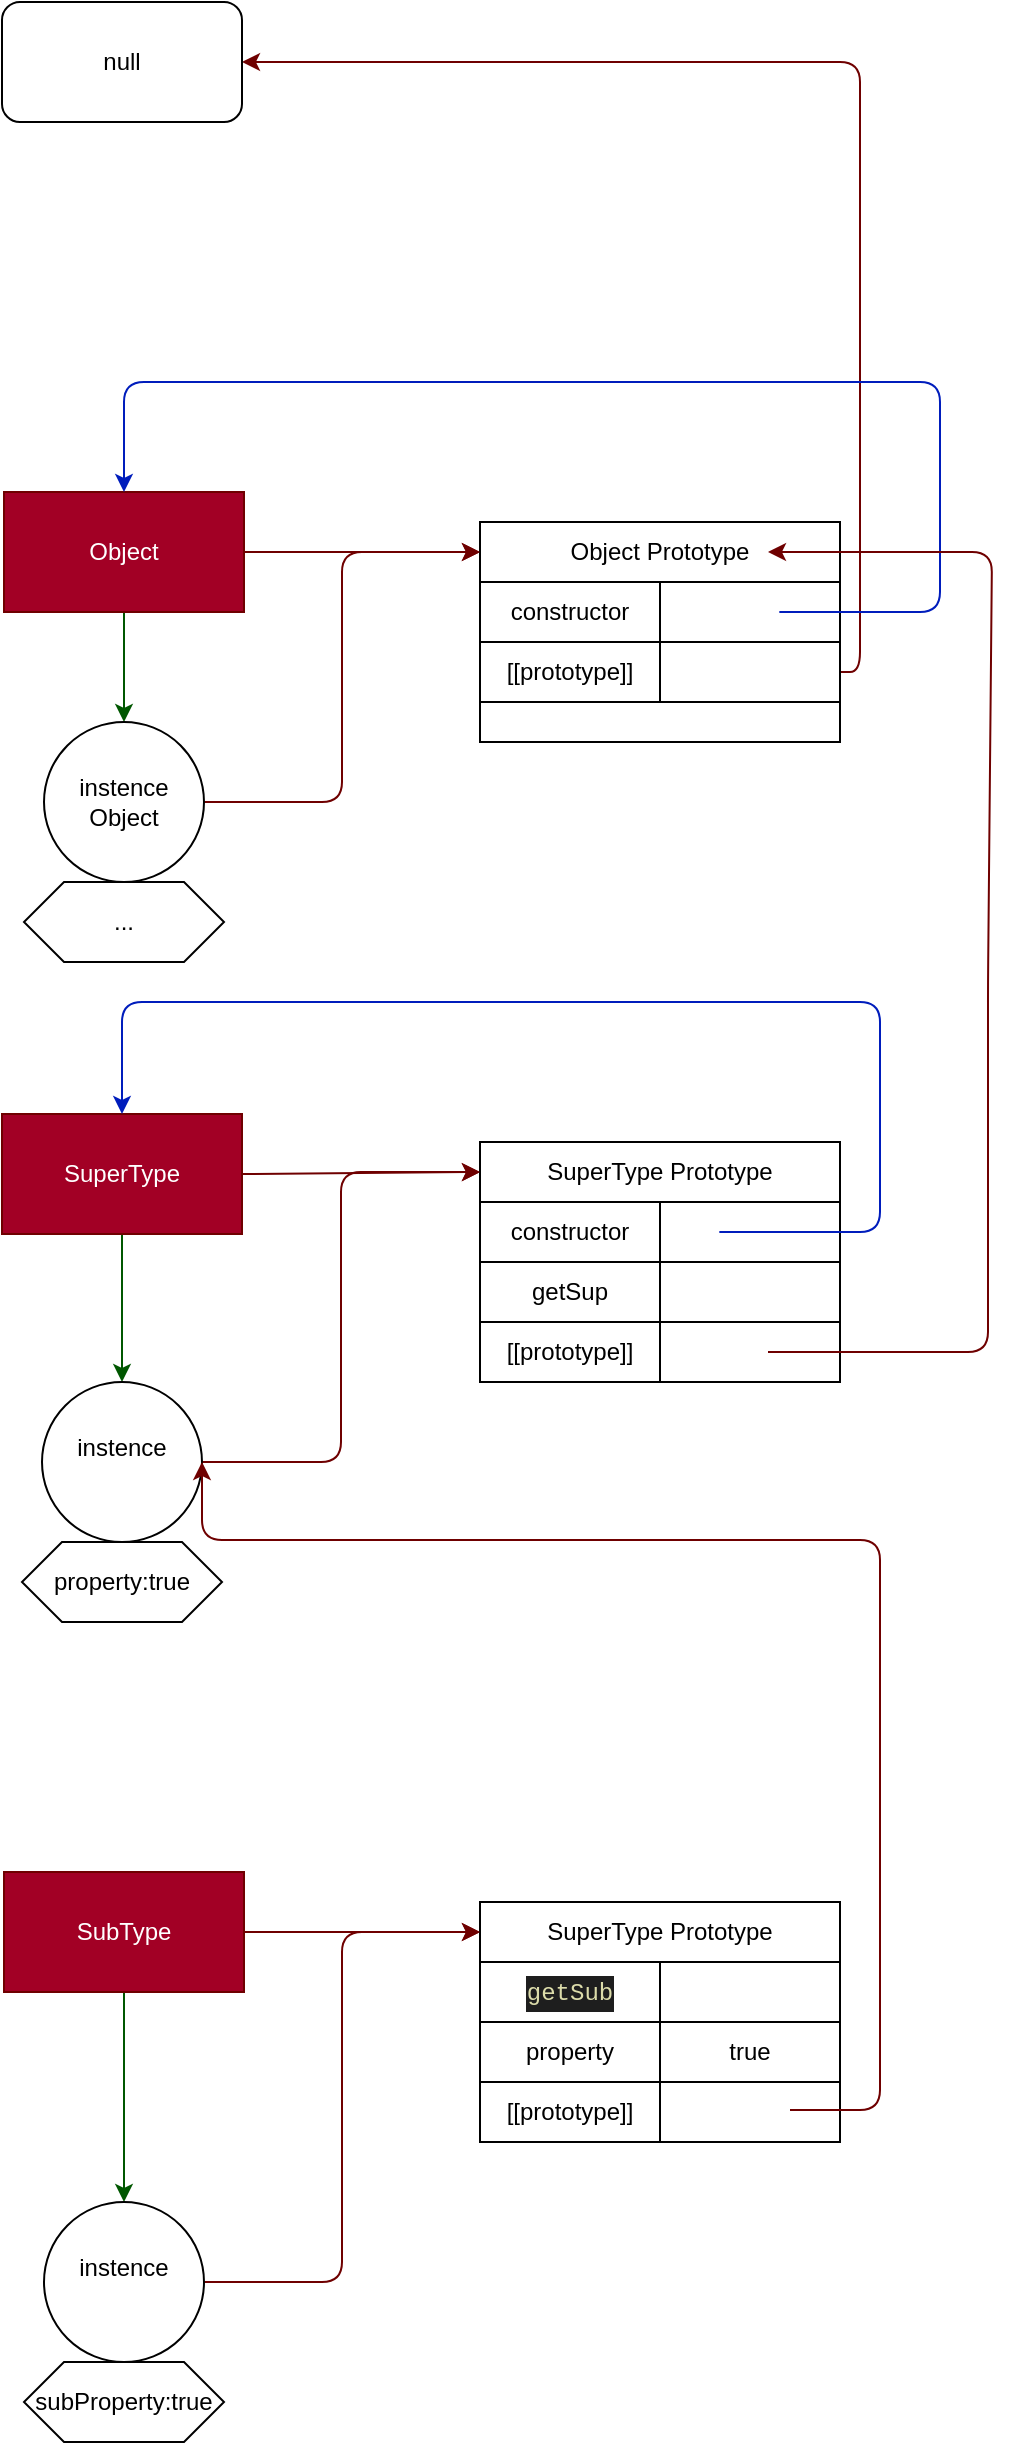 <mxfile>
    <diagram id="FItG0Xs6NeKfR3I--TWj" name="第 1 页">
        <mxGraphModel dx="1386" dy="1978" grid="1" gridSize="10" guides="1" tooltips="1" connect="1" arrows="1" fold="1" page="1" pageScale="1" pageWidth="827" pageHeight="1169" math="0" shadow="0">
            <root>
                <mxCell id="0"/>
                <mxCell id="1" parent="0"/>
                <mxCell id="27" style="edgeStyle=none;html=1;exitX=1;exitY=0.5;exitDx=0;exitDy=0;entryX=0;entryY=0.5;entryDx=0;entryDy=0;fillColor=#a20025;strokeColor=#6F0000;" edge="1" parent="1" source="2" target="5">
                    <mxGeometry relative="1" as="geometry"/>
                </mxCell>
                <mxCell id="36" style="edgeStyle=orthogonalEdgeStyle;html=1;exitX=0.5;exitY=1;exitDx=0;exitDy=0;entryX=0.5;entryY=0;entryDx=0;entryDy=0;fillColor=#008a00;strokeColor=#005700;" edge="1" parent="1" source="2" target="35">
                    <mxGeometry relative="1" as="geometry"/>
                </mxCell>
                <mxCell id="2" value="SuperType" style="rounded=0;whiteSpace=wrap;html=1;fillColor=#a20025;fontColor=#ffffff;strokeColor=#6F0000;" vertex="1" parent="1">
                    <mxGeometry x="121" y="256" width="120" height="60" as="geometry"/>
                </mxCell>
                <mxCell id="4" value="" style="rounded=0;whiteSpace=wrap;html=1;" vertex="1" parent="1">
                    <mxGeometry x="360" y="270" width="180" height="120" as="geometry"/>
                </mxCell>
                <mxCell id="5" value="SuperType Prototype" style="rounded=0;whiteSpace=wrap;html=1;" vertex="1" parent="1">
                    <mxGeometry x="360" y="270" width="180" height="30" as="geometry"/>
                </mxCell>
                <mxCell id="6" value="" style="rounded=0;whiteSpace=wrap;html=1;" vertex="1" parent="1">
                    <mxGeometry x="360" y="300" width="180" height="30" as="geometry"/>
                </mxCell>
                <mxCell id="7" value="constructor" style="rounded=0;whiteSpace=wrap;html=1;" vertex="1" parent="1">
                    <mxGeometry x="360" y="300" width="90" height="30" as="geometry"/>
                </mxCell>
                <mxCell id="9" value="" style="endArrow=classic;html=1;entryX=0.5;entryY=0;entryDx=0;entryDy=0;fillColor=#0050ef;strokeColor=#001DBC;" edge="1" parent="1" target="2">
                    <mxGeometry width="50" height="50" relative="1" as="geometry">
                        <mxPoint x="479.667" y="315" as="sourcePoint"/>
                        <mxPoint x="513" y="285" as="targetPoint"/>
                        <Array as="points">
                            <mxPoint x="560" y="315"/>
                            <mxPoint x="560" y="250"/>
                            <mxPoint x="560" y="200"/>
                            <mxPoint x="181" y="200"/>
                        </Array>
                    </mxGeometry>
                </mxCell>
                <mxCell id="15" value="" style="rounded=0;whiteSpace=wrap;html=1;" vertex="1" parent="1">
                    <mxGeometry x="450" y="330" width="90" height="30" as="geometry"/>
                </mxCell>
                <mxCell id="16" value="getSup" style="rounded=0;whiteSpace=wrap;html=1;" vertex="1" parent="1">
                    <mxGeometry x="360" y="330" width="90" height="30" as="geometry"/>
                </mxCell>
                <mxCell id="28" style="edgeStyle=none;html=1;exitX=1;exitY=0.5;exitDx=0;exitDy=0;entryX=0;entryY=0.5;entryDx=0;entryDy=0;fillColor=#a20025;strokeColor=#6F0000;" edge="1" parent="1" source="18" target="20">
                    <mxGeometry relative="1" as="geometry"/>
                </mxCell>
                <mxCell id="34" style="edgeStyle=orthogonalEdgeStyle;html=1;exitX=0.5;exitY=1;exitDx=0;exitDy=0;entryX=0.5;entryY=0;entryDx=0;entryDy=0;fillColor=#008a00;strokeColor=#005700;" edge="1" parent="1" source="18" target="32">
                    <mxGeometry relative="1" as="geometry"/>
                </mxCell>
                <mxCell id="18" value="Object" style="rounded=0;whiteSpace=wrap;html=1;fillColor=#a20025;fontColor=#ffffff;strokeColor=#6F0000;" vertex="1" parent="1">
                    <mxGeometry x="122" y="-55" width="120" height="60" as="geometry"/>
                </mxCell>
                <mxCell id="19" value="" style="rounded=0;whiteSpace=wrap;html=1;" vertex="1" parent="1">
                    <mxGeometry x="360" y="-40" width="180" height="110" as="geometry"/>
                </mxCell>
                <mxCell id="20" value="Object Prototype" style="rounded=0;whiteSpace=wrap;html=1;" vertex="1" parent="1">
                    <mxGeometry x="360" y="-40" width="180" height="30" as="geometry"/>
                </mxCell>
                <mxCell id="21" value="" style="rounded=0;whiteSpace=wrap;html=1;" vertex="1" parent="1">
                    <mxGeometry x="360" y="-10" width="180" height="30" as="geometry"/>
                </mxCell>
                <mxCell id="22" value="constructor" style="rounded=0;whiteSpace=wrap;html=1;" vertex="1" parent="1">
                    <mxGeometry x="360" y="-10" width="90" height="30" as="geometry"/>
                </mxCell>
                <mxCell id="31" style="edgeStyle=orthogonalEdgeStyle;html=1;exitX=1;exitY=0.5;exitDx=0;exitDy=0;entryX=1;entryY=0.5;entryDx=0;entryDy=0;fillColor=#a20025;strokeColor=#6F0000;" edge="1" parent="1" source="23" target="30">
                    <mxGeometry relative="1" as="geometry">
                        <Array as="points">
                            <mxPoint x="550" y="35"/>
                            <mxPoint x="550" y="-270"/>
                        </Array>
                    </mxGeometry>
                </mxCell>
                <mxCell id="23" value="" style="rounded=0;whiteSpace=wrap;html=1;" vertex="1" parent="1">
                    <mxGeometry x="450" y="20" width="90" height="30" as="geometry"/>
                </mxCell>
                <mxCell id="24" value="[[prototype]]" style="rounded=0;whiteSpace=wrap;html=1;" vertex="1" parent="1">
                    <mxGeometry x="360" y="20" width="90" height="30" as="geometry"/>
                </mxCell>
                <mxCell id="26" value="" style="endArrow=classic;html=1;entryX=0.5;entryY=0;entryDx=0;entryDy=0;fillColor=#0050ef;strokeColor=#001DBC;" edge="1" parent="1" target="18">
                    <mxGeometry width="50" height="50" relative="1" as="geometry">
                        <mxPoint x="509.667" y="5" as="sourcePoint"/>
                        <mxPoint x="200" y="-40" as="targetPoint"/>
                        <Array as="points">
                            <mxPoint x="590" y="5"/>
                            <mxPoint x="590" y="-60"/>
                            <mxPoint x="590" y="-110"/>
                            <mxPoint x="182" y="-110"/>
                        </Array>
                    </mxGeometry>
                </mxCell>
                <mxCell id="30" value="null" style="rounded=1;whiteSpace=wrap;html=1;" vertex="1" parent="1">
                    <mxGeometry x="121" y="-300" width="120" height="60" as="geometry"/>
                </mxCell>
                <mxCell id="33" style="edgeStyle=orthogonalEdgeStyle;html=1;exitX=1;exitY=0.5;exitDx=0;exitDy=0;entryX=0;entryY=0.5;entryDx=0;entryDy=0;fillColor=#a20025;strokeColor=#6F0000;" edge="1" parent="1" source="32" target="20">
                    <mxGeometry relative="1" as="geometry"/>
                </mxCell>
                <mxCell id="32" value="instence&lt;br&gt;Object" style="ellipse;whiteSpace=wrap;html=1;aspect=fixed;" vertex="1" parent="1">
                    <mxGeometry x="142" y="60" width="80" height="80" as="geometry"/>
                </mxCell>
                <mxCell id="37" style="edgeStyle=orthogonalEdgeStyle;html=1;exitX=1;exitY=0.5;exitDx=0;exitDy=0;entryX=0;entryY=0.5;entryDx=0;entryDy=0;fillColor=#a20025;strokeColor=#6F0000;" edge="1" parent="1" source="35" target="5">
                    <mxGeometry relative="1" as="geometry"/>
                </mxCell>
                <mxCell id="35" value="instence&lt;br&gt;&lt;span style=&quot;color: rgba(0, 0, 0, 0); font-family: monospace; font-size: 0px; text-align: start;&quot;&gt;%3CmxGraphModel%3E%3Croot%3E%3CmxCell%20id%3D%220%22%2F%3E%3CmxCell%20id%3D%221%22%20parent%3D%220%22%2F%3E%3CmxCell%20id%3D%222%22%20value%3D%22instence%26lt%3Bbr%26gt%3BObject%22%20style%3D%22ellipse%3BwhiteSpace%3Dwrap%3Bhtml%3D1%3Baspect%3Dfixed%3B%22%20vertex%3D%221%22%20parent%3D%221%22%3E%3CmxGeometry%20x%3D%22142%22%20y%3D%2260%22%20width%3D%2280%22%20height%3D%2280%22%20as%3D%22geometry%22%2F%3E%3C%2FmxCell%3E%3C%2Froot%3E%3C%2FmxGraphModel%3E&lt;/span&gt;&lt;span style=&quot;color: rgb(255, 255, 255);&quot;&gt;SuperType&lt;/span&gt;" style="ellipse;whiteSpace=wrap;html=1;aspect=fixed;" vertex="1" parent="1">
                    <mxGeometry x="141" y="390" width="80" height="80" as="geometry"/>
                </mxCell>
                <mxCell id="38" value="..." style="shape=hexagon;perimeter=hexagonPerimeter2;whiteSpace=wrap;html=1;fixedSize=1;" vertex="1" parent="1">
                    <mxGeometry x="132" y="140" width="100" height="40" as="geometry"/>
                </mxCell>
                <mxCell id="39" value="property:true" style="shape=hexagon;perimeter=hexagonPerimeter2;whiteSpace=wrap;html=1;fixedSize=1;" vertex="1" parent="1">
                    <mxGeometry x="131" y="470" width="100" height="40" as="geometry"/>
                </mxCell>
                <mxCell id="48" style="edgeStyle=orthogonalEdgeStyle;html=1;entryX=0;entryY=0.5;entryDx=0;entryDy=0;fillColor=#a20025;strokeColor=#6F0000;" edge="1" parent="1" source="40" target="42">
                    <mxGeometry relative="1" as="geometry"/>
                </mxCell>
                <mxCell id="58" style="edgeStyle=orthogonalEdgeStyle;html=1;fillColor=#008a00;strokeColor=#005700;" edge="1" parent="1" source="40" target="55">
                    <mxGeometry relative="1" as="geometry"/>
                </mxCell>
                <mxCell id="40" value="SubType" style="rounded=0;whiteSpace=wrap;html=1;fillColor=#a20025;fontColor=#ffffff;strokeColor=#6F0000;" vertex="1" parent="1">
                    <mxGeometry x="122" y="635" width="120" height="60" as="geometry"/>
                </mxCell>
                <mxCell id="41" value="" style="rounded=0;whiteSpace=wrap;html=1;" vertex="1" parent="1">
                    <mxGeometry x="360" y="650" width="180" height="120" as="geometry"/>
                </mxCell>
                <mxCell id="42" value="SuperType Prototype" style="rounded=0;whiteSpace=wrap;html=1;" vertex="1" parent="1">
                    <mxGeometry x="360" y="650" width="180" height="30" as="geometry"/>
                </mxCell>
                <mxCell id="44" value="&lt;div style=&quot;background-color: rgb(30, 30, 30); font-family: Menlo, Monaco, &amp;quot;Courier New&amp;quot;, monospace; line-height: 18px;&quot;&gt;&lt;font color=&quot;#dcdcaa&quot;&gt;getSub&lt;/font&gt;&lt;/div&gt;" style="rounded=0;whiteSpace=wrap;html=1;" vertex="1" parent="1">
                    <mxGeometry x="360" y="680" width="90" height="30" as="geometry"/>
                </mxCell>
                <mxCell id="47" style="edgeStyle=orthogonalEdgeStyle;html=1;exitX=1;exitY=0.5;exitDx=0;exitDy=0;fillColor=#a20025;strokeColor=#6F0000;entryX=1;entryY=0.5;entryDx=0;entryDy=0;" edge="1" parent="1" target="35">
                    <mxGeometry relative="1" as="geometry">
                        <mxPoint x="515" y="754" as="sourcePoint"/>
                        <mxPoint x="221" y="459" as="targetPoint"/>
                        <Array as="points">
                            <mxPoint x="560" y="754"/>
                            <mxPoint x="560" y="469"/>
                            <mxPoint x="221" y="469"/>
                        </Array>
                    </mxGeometry>
                </mxCell>
                <mxCell id="45" value="true" style="rounded=0;whiteSpace=wrap;html=1;" vertex="1" parent="1">
                    <mxGeometry x="450" y="710" width="90" height="30" as="geometry"/>
                </mxCell>
                <mxCell id="46" value="[[prototype]]" style="rounded=0;whiteSpace=wrap;html=1;" vertex="1" parent="1">
                    <mxGeometry x="360" y="740" width="90" height="30" as="geometry"/>
                </mxCell>
                <mxCell id="53" value="" style="rounded=0;whiteSpace=wrap;html=1;" vertex="1" parent="1">
                    <mxGeometry x="450" y="360" width="90" height="30" as="geometry"/>
                </mxCell>
                <mxCell id="54" value="[[prototype]]" style="rounded=0;whiteSpace=wrap;html=1;" vertex="1" parent="1">
                    <mxGeometry x="360" y="360" width="90" height="30" as="geometry"/>
                </mxCell>
                <mxCell id="25" style="edgeStyle=none;html=1;entryX=1;entryY=0.5;entryDx=0;entryDy=0;fillColor=#a20025;strokeColor=#6F0000;" edge="1" parent="1">
                    <mxGeometry relative="1" as="geometry">
                        <mxPoint x="504" y="375" as="sourcePoint"/>
                        <mxPoint x="504" y="-25" as="targetPoint"/>
                        <Array as="points">
                            <mxPoint x="614" y="375"/>
                            <mxPoint x="614" y="190"/>
                            <mxPoint x="616" y="-25"/>
                        </Array>
                    </mxGeometry>
                </mxCell>
                <mxCell id="59" style="edgeStyle=orthogonalEdgeStyle;html=1;entryX=0;entryY=0.5;entryDx=0;entryDy=0;fillColor=#a20025;strokeColor=#6F0000;" edge="1" parent="1" source="55" target="42">
                    <mxGeometry relative="1" as="geometry"/>
                </mxCell>
                <mxCell id="55" value="instence&lt;br&gt;&lt;span style=&quot;color: rgba(0, 0, 0, 0); font-family: monospace; font-size: 0px; text-align: start;&quot;&gt;%3CmxGraphModel%3E%3Croot%3E%3CmxCell%20id%3D%220%22%2F%3E%3CmxCell%20id%3D%221%22%20parent%3D%220%22%2F%3E%3CmxCell%20id%3D%222%22%20value%3D%22instence%26lt%3Bbr%26gt%3BObject%22%20style%3D%22ellipse%3BwhiteSpace%3Dwrap%3Bhtml%3D1%3Baspect%3Dfixed%3B%22%20vertex%3D%221%22%20parent%3D%221%22%3E%3CmxGeometry%20x%3D%22142%22%20y%3D%2260%22%20width%3D%2280%22%20height%3D%2280%22%20as%3D%22geometry%22%2F%3E%3C%2FmxCell%3E%3C%2Froot%3E%3C%2FmxGraphModel%3E&lt;/span&gt;&lt;span style=&quot;color: rgb(255, 255, 255);&quot;&gt;SuperType&lt;/span&gt;" style="ellipse;whiteSpace=wrap;html=1;aspect=fixed;" vertex="1" parent="1">
                    <mxGeometry x="142" y="800" width="80" height="80" as="geometry"/>
                </mxCell>
                <mxCell id="56" value="subProperty:true" style="shape=hexagon;perimeter=hexagonPerimeter2;whiteSpace=wrap;html=1;fixedSize=1;" vertex="1" parent="1">
                    <mxGeometry x="132" y="880" width="100" height="40" as="geometry"/>
                </mxCell>
                <mxCell id="57" value="property" style="rounded=0;whiteSpace=wrap;html=1;" vertex="1" parent="1">
                    <mxGeometry x="360" y="710" width="90" height="30" as="geometry"/>
                </mxCell>
            </root>
        </mxGraphModel>
    </diagram>
</mxfile>